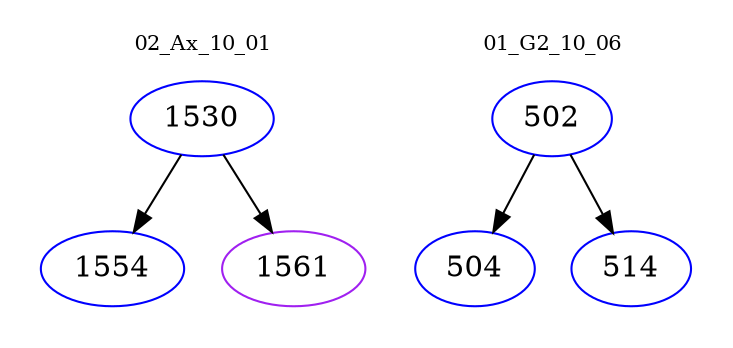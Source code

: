 digraph{
subgraph cluster_0 {
color = white
label = "02_Ax_10_01";
fontsize=10;
T0_1530 [label="1530", color="blue"]
T0_1530 -> T0_1554 [color="black"]
T0_1554 [label="1554", color="blue"]
T0_1530 -> T0_1561 [color="black"]
T0_1561 [label="1561", color="purple"]
}
subgraph cluster_1 {
color = white
label = "01_G2_10_06";
fontsize=10;
T1_502 [label="502", color="blue"]
T1_502 -> T1_504 [color="black"]
T1_504 [label="504", color="blue"]
T1_502 -> T1_514 [color="black"]
T1_514 [label="514", color="blue"]
}
}
